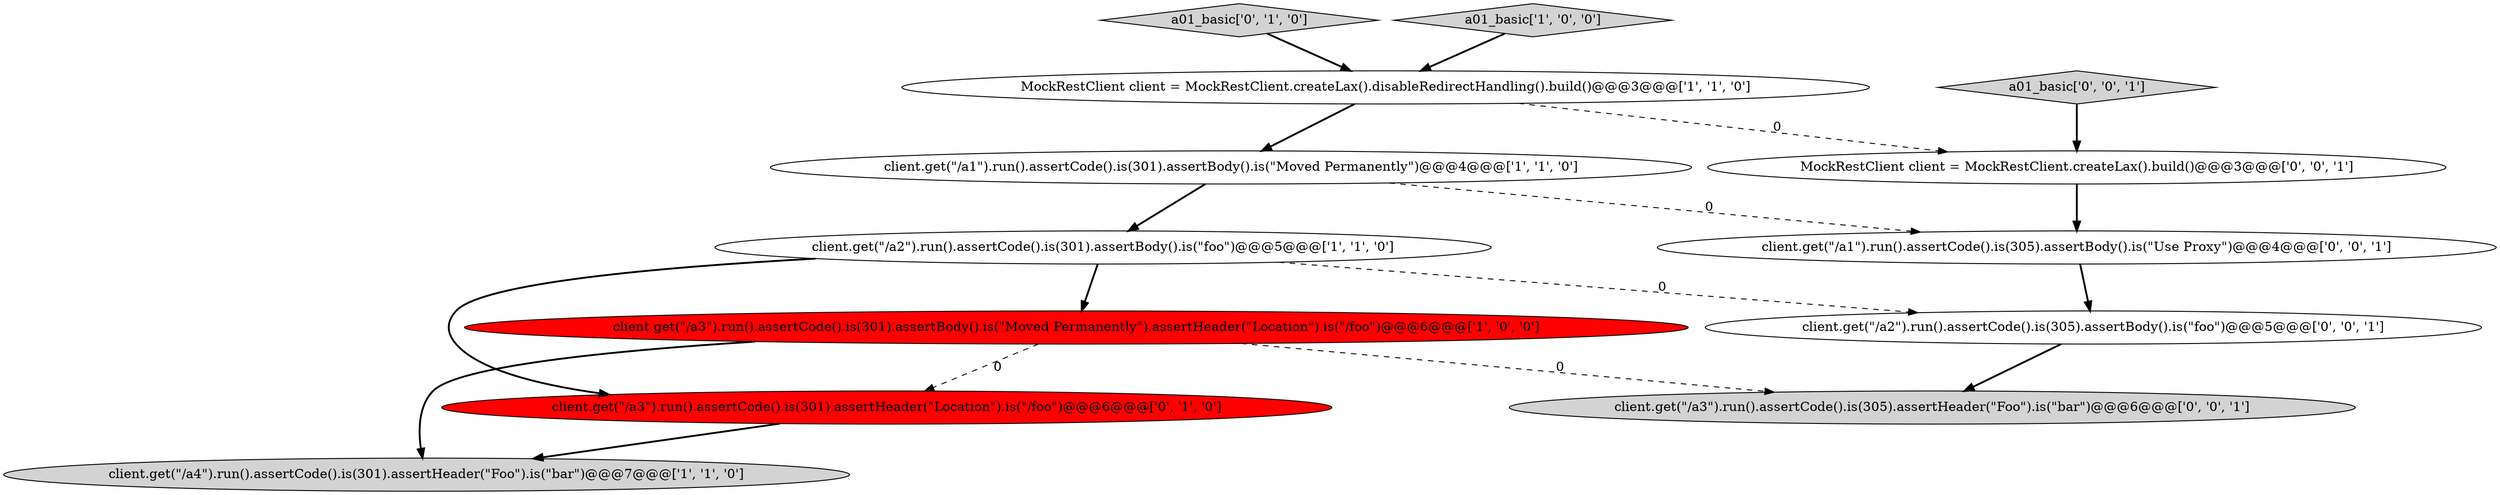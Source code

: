 digraph {
10 [style = filled, label = "MockRestClient client = MockRestClient.createLax().build()@@@3@@@['0', '0', '1']", fillcolor = white, shape = ellipse image = "AAA0AAABBB3BBB"];
12 [style = filled, label = "a01_basic['0', '0', '1']", fillcolor = lightgray, shape = diamond image = "AAA0AAABBB3BBB"];
9 [style = filled, label = "client.get(\"/a2\").run().assertCode().is(305).assertBody().is(\"foo\")@@@5@@@['0', '0', '1']", fillcolor = white, shape = ellipse image = "AAA0AAABBB3BBB"];
4 [style = filled, label = "client.get(\"/a1\").run().assertCode().is(301).assertBody().is(\"Moved Permanently\")@@@4@@@['1', '1', '0']", fillcolor = white, shape = ellipse image = "AAA0AAABBB1BBB"];
6 [style = filled, label = "a01_basic['0', '1', '0']", fillcolor = lightgray, shape = diamond image = "AAA0AAABBB2BBB"];
7 [style = filled, label = "client.get(\"/a3\").run().assertCode().is(301).assertHeader(\"Location\").is(\"/foo\")@@@6@@@['0', '1', '0']", fillcolor = red, shape = ellipse image = "AAA1AAABBB2BBB"];
2 [style = filled, label = "MockRestClient client = MockRestClient.createLax().disableRedirectHandling().build()@@@3@@@['1', '1', '0']", fillcolor = white, shape = ellipse image = "AAA0AAABBB1BBB"];
0 [style = filled, label = "client.get(\"/a4\").run().assertCode().is(301).assertHeader(\"Foo\").is(\"bar\")@@@7@@@['1', '1', '0']", fillcolor = lightgray, shape = ellipse image = "AAA0AAABBB1BBB"];
1 [style = filled, label = "client.get(\"/a2\").run().assertCode().is(301).assertBody().is(\"foo\")@@@5@@@['1', '1', '0']", fillcolor = white, shape = ellipse image = "AAA0AAABBB1BBB"];
11 [style = filled, label = "client.get(\"/a3\").run().assertCode().is(305).assertHeader(\"Foo\").is(\"bar\")@@@6@@@['0', '0', '1']", fillcolor = lightgray, shape = ellipse image = "AAA0AAABBB3BBB"];
3 [style = filled, label = "client.get(\"/a3\").run().assertCode().is(301).assertBody().is(\"Moved Permanently\").assertHeader(\"Location\").is(\"/foo\")@@@6@@@['1', '0', '0']", fillcolor = red, shape = ellipse image = "AAA1AAABBB1BBB"];
5 [style = filled, label = "a01_basic['1', '0', '0']", fillcolor = lightgray, shape = diamond image = "AAA0AAABBB1BBB"];
8 [style = filled, label = "client.get(\"/a1\").run().assertCode().is(305).assertBody().is(\"Use Proxy\")@@@4@@@['0', '0', '1']", fillcolor = white, shape = ellipse image = "AAA0AAABBB3BBB"];
1->3 [style = bold, label=""];
1->9 [style = dashed, label="0"];
5->2 [style = bold, label=""];
4->1 [style = bold, label=""];
7->0 [style = bold, label=""];
12->10 [style = bold, label=""];
9->11 [style = bold, label=""];
10->8 [style = bold, label=""];
3->11 [style = dashed, label="0"];
2->4 [style = bold, label=""];
1->7 [style = bold, label=""];
3->7 [style = dashed, label="0"];
3->0 [style = bold, label=""];
2->10 [style = dashed, label="0"];
4->8 [style = dashed, label="0"];
8->9 [style = bold, label=""];
6->2 [style = bold, label=""];
}
